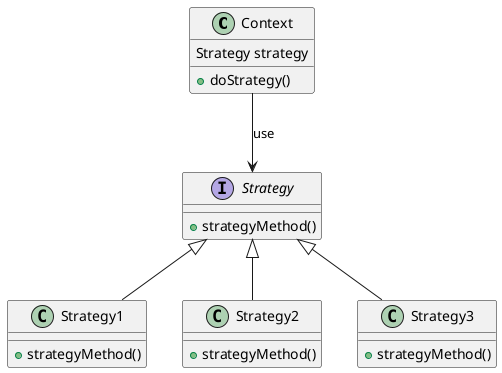 @startuml

class Context {
    Strategy strategy
    +doStrategy()
}

interface Strategy {
    +strategyMethod()
}
class Strategy1 {
    +strategyMethod()
}
class Strategy2 {
    +strategyMethod()
}
class Strategy3 {
    +strategyMethod()
}

Context --> Strategy : use
Strategy <|-- Strategy1
Strategy <|-- Strategy2
Strategy <|-- Strategy3

@enduml
